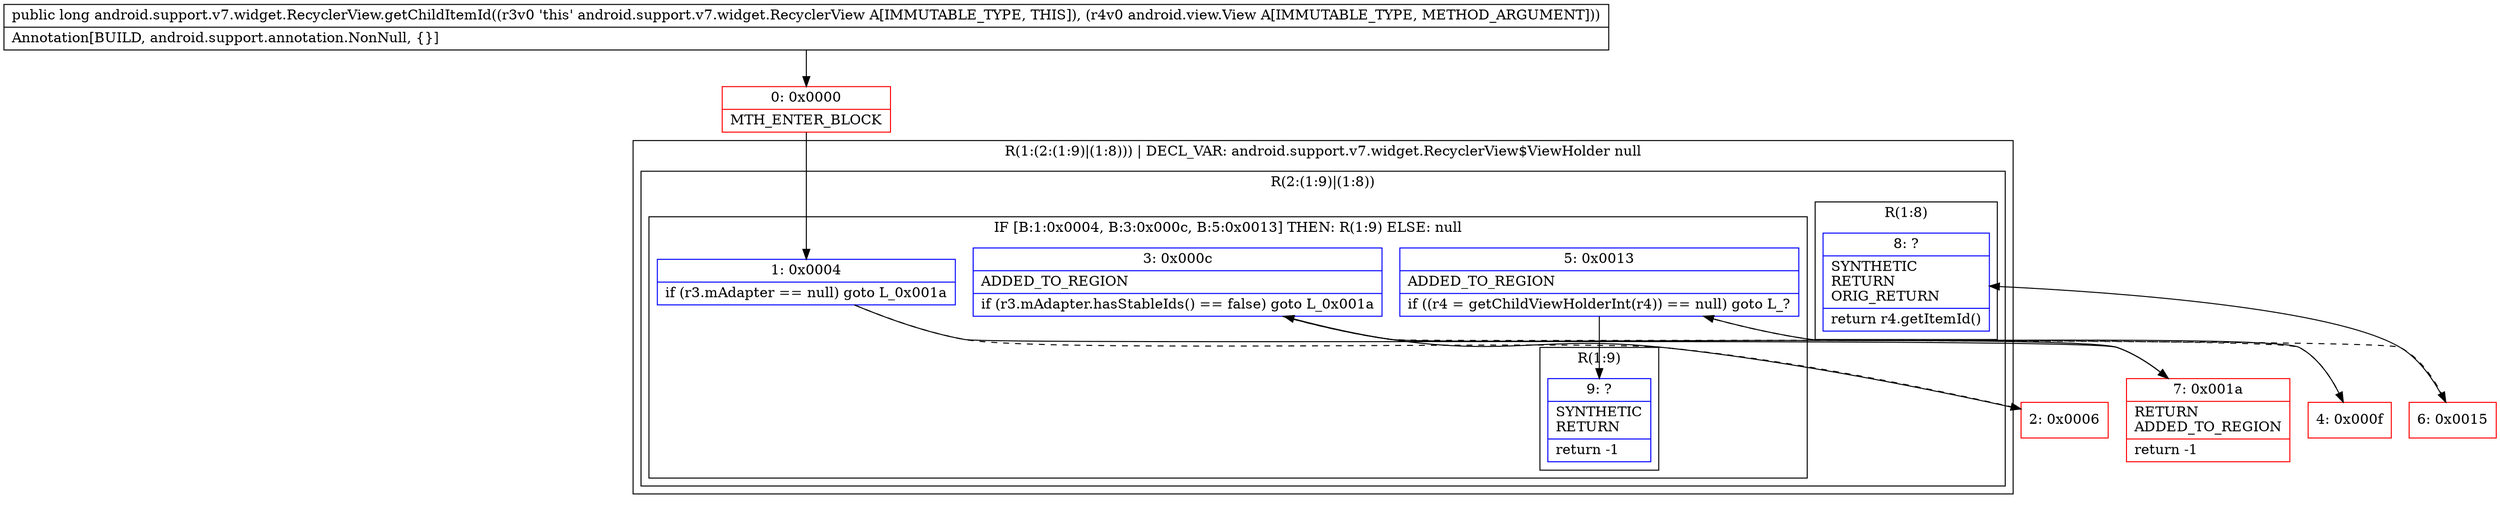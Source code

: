digraph "CFG forandroid.support.v7.widget.RecyclerView.getChildItemId(Landroid\/view\/View;)J" {
subgraph cluster_Region_1595544944 {
label = "R(1:(2:(1:9)|(1:8))) | DECL_VAR: android.support.v7.widget.RecyclerView$ViewHolder null\l";
node [shape=record,color=blue];
subgraph cluster_Region_874101499 {
label = "R(2:(1:9)|(1:8))";
node [shape=record,color=blue];
subgraph cluster_IfRegion_1253701669 {
label = "IF [B:1:0x0004, B:3:0x000c, B:5:0x0013] THEN: R(1:9) ELSE: null";
node [shape=record,color=blue];
Node_1 [shape=record,label="{1\:\ 0x0004|if (r3.mAdapter == null) goto L_0x001a\l}"];
Node_3 [shape=record,label="{3\:\ 0x000c|ADDED_TO_REGION\l|if (r3.mAdapter.hasStableIds() == false) goto L_0x001a\l}"];
Node_5 [shape=record,label="{5\:\ 0x0013|ADDED_TO_REGION\l|if ((r4 = getChildViewHolderInt(r4)) == null) goto L_?\l}"];
subgraph cluster_Region_1377960421 {
label = "R(1:9)";
node [shape=record,color=blue];
Node_9 [shape=record,label="{9\:\ ?|SYNTHETIC\lRETURN\l|return \-1\l}"];
}
}
subgraph cluster_Region_1562132292 {
label = "R(1:8)";
node [shape=record,color=blue];
Node_8 [shape=record,label="{8\:\ ?|SYNTHETIC\lRETURN\lORIG_RETURN\l|return r4.getItemId()\l}"];
}
}
}
Node_0 [shape=record,color=red,label="{0\:\ 0x0000|MTH_ENTER_BLOCK\l}"];
Node_2 [shape=record,color=red,label="{2\:\ 0x0006}"];
Node_4 [shape=record,color=red,label="{4\:\ 0x000f}"];
Node_6 [shape=record,color=red,label="{6\:\ 0x0015}"];
Node_7 [shape=record,color=red,label="{7\:\ 0x001a|RETURN\lADDED_TO_REGION\l|return \-1\l}"];
MethodNode[shape=record,label="{public long android.support.v7.widget.RecyclerView.getChildItemId((r3v0 'this' android.support.v7.widget.RecyclerView A[IMMUTABLE_TYPE, THIS]), (r4v0 android.view.View A[IMMUTABLE_TYPE, METHOD_ARGUMENT]))  | Annotation[BUILD, android.support.annotation.NonNull, \{\}]\l}"];
MethodNode -> Node_0;
Node_1 -> Node_2[style=dashed];
Node_1 -> Node_7;
Node_3 -> Node_4[style=dashed];
Node_3 -> Node_7;
Node_5 -> Node_6[style=dashed];
Node_5 -> Node_9;
Node_0 -> Node_1;
Node_2 -> Node_3;
Node_4 -> Node_5;
Node_6 -> Node_8;
}

